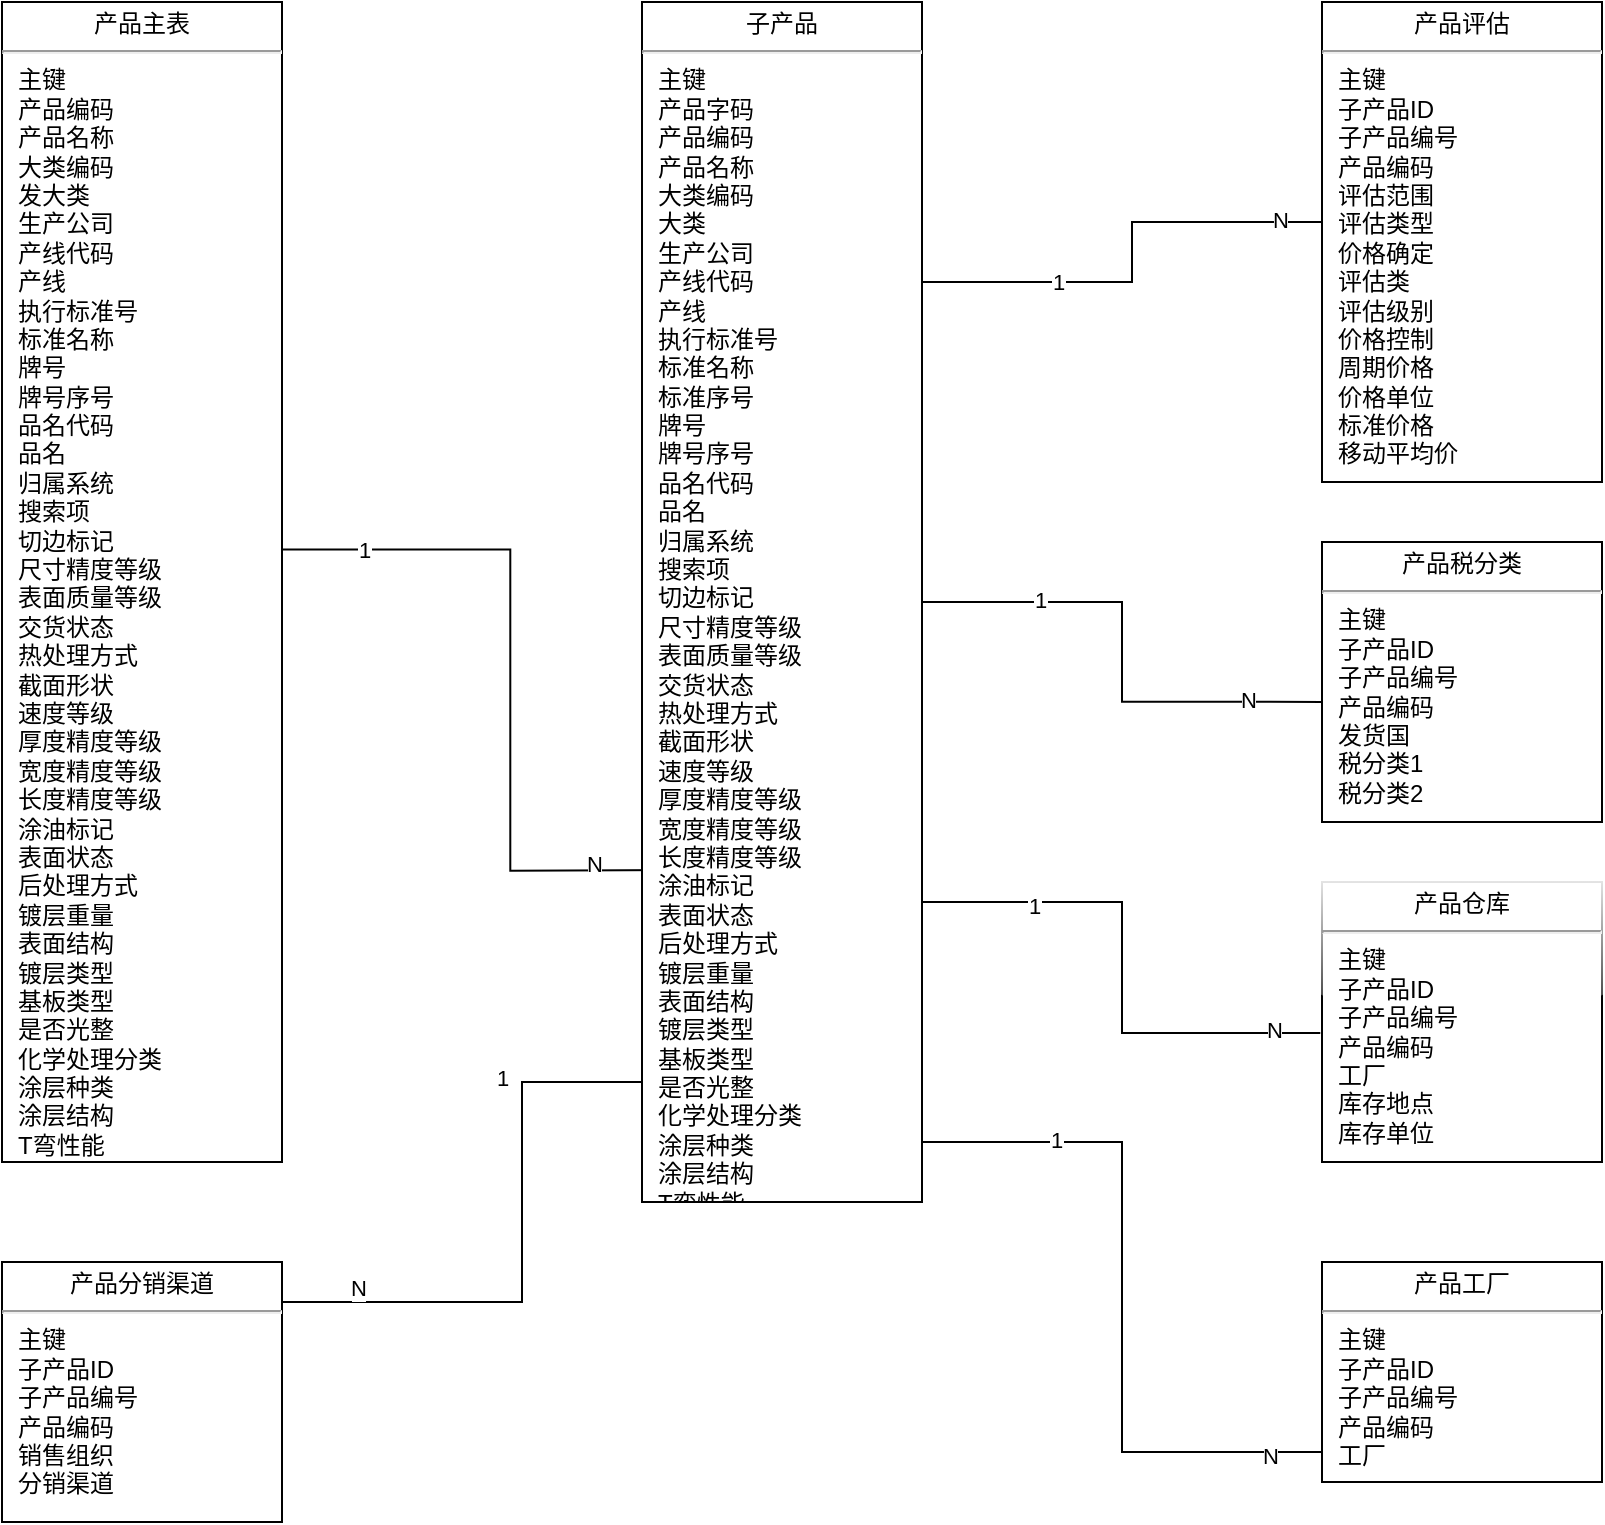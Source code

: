 <mxfile version="13.9.2" type="github" pages="3">
  <diagram name="产品" id="a7904f86-f2b4-8e86-fa97-74104820619b">
    <mxGraphModel dx="1185" dy="1472" grid="1" gridSize="10" guides="1" tooltips="1" connect="1" arrows="1" fold="1" page="1" pageScale="1" pageWidth="1100" pageHeight="850" background="#ffffff" math="0" shadow="0">
      <root>
        <mxCell id="0" />
        <mxCell id="1" parent="0" />
        <mxCell id="fR69wJohgGnZ8EREvLgE-19" style="edgeStyle=orthogonalEdgeStyle;rounded=0;orthogonalLoop=1;jettySize=auto;html=1;entryX=-0.012;entryY=0.559;entryDx=0;entryDy=0;entryPerimeter=0;endArrow=none;endFill=0;strokeColor=#000000;exitX=0.994;exitY=0.472;exitDx=0;exitDy=0;exitPerimeter=0;" edge="1" parent="1" source="fR69wJohgGnZ8EREvLgE-39">
          <mxGeometry relative="1" as="geometry">
            <mxPoint x="200" y="2.5" as="sourcePoint" />
            <mxPoint x="418.32" y="213.85" as="targetPoint" />
          </mxGeometry>
        </mxCell>
        <mxCell id="fR69wJohgGnZ8EREvLgE-40" value="1" style="edgeLabel;html=1;align=center;verticalAlign=middle;resizable=0;points=[];" vertex="1" connectable="0" parent="fR69wJohgGnZ8EREvLgE-19">
          <mxGeometry x="-0.785" relative="1" as="geometry">
            <mxPoint as="offset" />
          </mxGeometry>
        </mxCell>
        <mxCell id="fR69wJohgGnZ8EREvLgE-41" value="N" style="edgeLabel;html=1;align=center;verticalAlign=middle;resizable=0;points=[];" vertex="1" connectable="0" parent="fR69wJohgGnZ8EREvLgE-19">
          <mxGeometry x="0.629" y="-4" relative="1" as="geometry">
            <mxPoint y="-7.89" as="offset" />
          </mxGeometry>
        </mxCell>
        <mxCell id="24794b860abc3c2d-20" value="&lt;p style=&quot;margin: 4px 0px 0px ; text-align: center&quot;&gt;产品工厂&lt;/p&gt;&lt;hr&gt;&lt;p style=&quot;margin: 0px ; margin-left: 8px&quot;&gt;主键&lt;/p&gt;&lt;p style=&quot;margin: 0px ; margin-left: 8px&quot;&gt;子产品ID&lt;/p&gt;&lt;p style=&quot;margin: 0px ; margin-left: 8px&quot;&gt;子产品编号&lt;/p&gt;&lt;p style=&quot;margin: 0px ; margin-left: 8px&quot;&gt;产品编码&lt;/p&gt;&lt;p style=&quot;margin: 0px ; margin-left: 8px&quot;&gt;工厂&lt;/p&gt;" style="verticalAlign=top;align=left;overflow=fill;fontSize=12;fontFamily=Helvetica;html=1;rounded=0;shadow=0;comic=0;labelBackgroundColor=none;strokeWidth=1" parent="1" vertex="1">
          <mxGeometry x="710" y="410" width="140" height="110" as="geometry" />
        </mxCell>
        <mxCell id="fR69wJohgGnZ8EREvLgE-2" value="&lt;p style=&quot;margin: 4px 0px 0px ; text-align: center&quot;&gt;产品仓库&lt;/p&gt;&lt;hr&gt;&lt;p style=&quot;margin: 0px ; margin-left: 8px&quot;&gt;主键&lt;/p&gt;&lt;p style=&quot;margin: 0px ; margin-left: 8px&quot;&gt;子产品ID&lt;br&gt;子产品编号&lt;/p&gt;&lt;p style=&quot;margin: 0px ; margin-left: 8px&quot;&gt;产品编码&lt;/p&gt;&lt;p style=&quot;margin: 0px ; margin-left: 8px&quot;&gt;工厂&lt;/p&gt;&lt;p style=&quot;margin: 0px ; margin-left: 8px&quot;&gt;库存地点&lt;/p&gt;&lt;p style=&quot;margin: 0px ; margin-left: 8px&quot;&gt;库存单位&lt;/p&gt;" style="verticalAlign=top;align=left;overflow=fill;fontSize=12;fontFamily=Helvetica;html=1;rounded=0;shadow=0;comic=0;labelBackgroundColor=none;strokeWidth=1;glass=1;" vertex="1" parent="1">
          <mxGeometry x="710" y="220" width="140" height="140" as="geometry" />
        </mxCell>
        <mxCell id="fR69wJohgGnZ8EREvLgE-3" value="&lt;p style=&quot;margin: 4px 0px 0px ; text-align: center&quot;&gt;产品评估&lt;/p&gt;&lt;hr&gt;&lt;p style=&quot;margin: 0px ; margin-left: 8px&quot;&gt;主键&lt;/p&gt;&lt;p style=&quot;margin: 0px ; margin-left: 8px&quot;&gt;子产品ID&lt;/p&gt;&lt;p style=&quot;margin: 0px ; margin-left: 8px&quot;&gt;子产品编号&lt;/p&gt;&lt;p style=&quot;margin: 0px ; margin-left: 8px&quot;&gt;产品编码&lt;/p&gt;&lt;p style=&quot;margin: 0px ; margin-left: 8px&quot;&gt;评估范围&lt;/p&gt;&lt;p style=&quot;margin: 0px ; margin-left: 8px&quot;&gt;评估类型&lt;/p&gt;&lt;p style=&quot;margin: 0px ; margin-left: 8px&quot;&gt;价格确定&lt;/p&gt;&lt;p style=&quot;margin: 0px ; margin-left: 8px&quot;&gt;评估类&lt;/p&gt;&lt;p style=&quot;margin: 0px ; margin-left: 8px&quot;&gt;评估级别&lt;/p&gt;&lt;p style=&quot;margin: 0px ; margin-left: 8px&quot;&gt;价格控制&lt;/p&gt;&lt;p style=&quot;margin: 0px ; margin-left: 8px&quot;&gt;周期价格&lt;/p&gt;&lt;p style=&quot;margin: 0px ; margin-left: 8px&quot;&gt;价格单位&lt;/p&gt;&lt;p style=&quot;margin: 0px ; margin-left: 8px&quot;&gt;标准价格&lt;/p&gt;&lt;p style=&quot;margin: 0px ; margin-left: 8px&quot;&gt;移动平均价&lt;/p&gt;&lt;p style=&quot;margin: 0px ; margin-left: 8px&quot;&gt;&lt;br&gt;&lt;/p&gt;" style="verticalAlign=top;align=left;overflow=fill;fontSize=12;fontFamily=Helvetica;html=1;rounded=0;shadow=0;comic=0;labelBackgroundColor=none;strokeWidth=1" vertex="1" parent="1">
          <mxGeometry x="710" y="-220" width="140" height="240" as="geometry" />
        </mxCell>
        <mxCell id="fR69wJohgGnZ8EREvLgE-4" value="&lt;p style=&quot;margin: 4px 0px 0px ; text-align: center&quot;&gt;产品分销渠道&lt;/p&gt;&lt;hr&gt;&lt;p style=&quot;margin: 0px ; margin-left: 8px&quot;&gt;主键&lt;/p&gt;&lt;p style=&quot;margin: 0px ; margin-left: 8px&quot;&gt;子产品ID&lt;br&gt;子产品编号&lt;/p&gt;&lt;p style=&quot;margin: 0px ; margin-left: 8px&quot;&gt;产品编码&lt;/p&gt;&lt;p style=&quot;margin: 0px ; margin-left: 8px&quot;&gt;销售组织&lt;/p&gt;&lt;p style=&quot;margin: 0px ; margin-left: 8px&quot;&gt;分销渠道&lt;/p&gt;" style="verticalAlign=top;align=left;overflow=fill;fontSize=12;fontFamily=Helvetica;html=1;rounded=0;shadow=0;comic=0;labelBackgroundColor=none;strokeWidth=1" vertex="1" parent="1">
          <mxGeometry x="50" y="410" width="140" height="130" as="geometry" />
        </mxCell>
        <mxCell id="fR69wJohgGnZ8EREvLgE-5" value="&lt;p style=&quot;margin: 4px 0px 0px ; text-align: center&quot;&gt;产品税分类&lt;/p&gt;&lt;hr&gt;&lt;p style=&quot;margin: 0px ; margin-left: 8px&quot;&gt;主键&lt;/p&gt;&lt;p style=&quot;margin: 0px ; margin-left: 8px&quot;&gt;子产品ID&lt;br&gt;子产品编号&lt;/p&gt;&lt;p style=&quot;margin: 0px ; margin-left: 8px&quot;&gt;产品编码&lt;/p&gt;&lt;p style=&quot;margin: 0px ; margin-left: 8px&quot;&gt;发货国&lt;/p&gt;&lt;p style=&quot;margin: 0px ; margin-left: 8px&quot;&gt;税分类1&lt;/p&gt;&lt;p style=&quot;margin: 0px ; margin-left: 8px&quot;&gt;税分类2&lt;/p&gt;" style="verticalAlign=top;align=left;overflow=fill;fontSize=12;fontFamily=Helvetica;html=1;rounded=0;shadow=0;comic=0;labelBackgroundColor=none;strokeWidth=1" vertex="1" parent="1">
          <mxGeometry x="710" y="50" width="140" height="140" as="geometry" />
        </mxCell>
        <mxCell id="fR69wJohgGnZ8EREvLgE-26" style="edgeStyle=orthogonalEdgeStyle;rounded=0;orthogonalLoop=1;jettySize=auto;html=1;exitX=1;exitY=0.25;exitDx=0;exitDy=0;entryX=0;entryY=0.558;entryDx=0;entryDy=0;entryPerimeter=0;endArrow=none;endFill=0;strokeColor=#000000;" edge="1" parent="1" source="fR69wJohgGnZ8EREvLgE-15" target="fR69wJohgGnZ8EREvLgE-3">
          <mxGeometry relative="1" as="geometry">
            <Array as="points">
              <mxPoint x="615" y="-80" />
              <mxPoint x="615" y="-110" />
              <mxPoint x="710" y="-110" />
            </Array>
          </mxGeometry>
        </mxCell>
        <mxCell id="fR69wJohgGnZ8EREvLgE-27" value="1" style="edgeLabel;html=1;align=center;verticalAlign=middle;resizable=0;points=[];" vertex="1" connectable="0" parent="fR69wJohgGnZ8EREvLgE-26">
          <mxGeometry x="-0.413" relative="1" as="geometry">
            <mxPoint as="offset" />
          </mxGeometry>
        </mxCell>
        <mxCell id="fR69wJohgGnZ8EREvLgE-28" value="N" style="edgeLabel;html=1;align=center;verticalAlign=middle;resizable=0;points=[];" vertex="1" connectable="0" parent="fR69wJohgGnZ8EREvLgE-26">
          <mxGeometry x="0.66" y="1" relative="1" as="geometry">
            <mxPoint as="offset" />
          </mxGeometry>
        </mxCell>
        <mxCell id="fR69wJohgGnZ8EREvLgE-30" style="edgeStyle=orthogonalEdgeStyle;rounded=0;orthogonalLoop=1;jettySize=auto;html=1;exitX=1;exitY=0.75;exitDx=0;exitDy=0;entryX=-0.006;entryY=0.539;entryDx=0;entryDy=0;entryPerimeter=0;endArrow=none;endFill=0;strokeColor=#000000;" edge="1" parent="1" source="fR69wJohgGnZ8EREvLgE-15" target="fR69wJohgGnZ8EREvLgE-2">
          <mxGeometry relative="1" as="geometry" />
        </mxCell>
        <mxCell id="fR69wJohgGnZ8EREvLgE-31" value="1" style="edgeLabel;html=1;align=center;verticalAlign=middle;resizable=0;points=[];" vertex="1" connectable="0" parent="fR69wJohgGnZ8EREvLgE-30">
          <mxGeometry x="-0.581" y="-2" relative="1" as="geometry">
            <mxPoint as="offset" />
          </mxGeometry>
        </mxCell>
        <mxCell id="fR69wJohgGnZ8EREvLgE-32" value="N" style="edgeLabel;html=1;align=center;verticalAlign=middle;resizable=0;points=[];" vertex="1" connectable="0" parent="fR69wJohgGnZ8EREvLgE-30">
          <mxGeometry x="0.825" y="2" relative="1" as="geometry">
            <mxPoint as="offset" />
          </mxGeometry>
        </mxCell>
        <mxCell id="fR69wJohgGnZ8EREvLgE-33" style="edgeStyle=orthogonalEdgeStyle;rounded=0;orthogonalLoop=1;jettySize=auto;html=1;entryX=0;entryY=0.5;entryDx=0;entryDy=0;endArrow=none;endFill=0;strokeColor=#000000;" edge="1" parent="1" source="fR69wJohgGnZ8EREvLgE-15" target="24794b860abc3c2d-20">
          <mxGeometry relative="1" as="geometry">
            <Array as="points">
              <mxPoint x="610" y="350" />
              <mxPoint x="610" y="505" />
            </Array>
          </mxGeometry>
        </mxCell>
        <mxCell id="fR69wJohgGnZ8EREvLgE-34" value="1" style="edgeLabel;html=1;align=center;verticalAlign=middle;resizable=0;points=[];" vertex="1" connectable="0" parent="fR69wJohgGnZ8EREvLgE-33">
          <mxGeometry x="-0.662" y="1" relative="1" as="geometry">
            <mxPoint as="offset" />
          </mxGeometry>
        </mxCell>
        <mxCell id="fR69wJohgGnZ8EREvLgE-45" value="N" style="edgeLabel;html=1;align=center;verticalAlign=middle;resizable=0;points=[];" vertex="1" connectable="0" parent="fR69wJohgGnZ8EREvLgE-33">
          <mxGeometry x="0.667" y="-2" relative="1" as="geometry">
            <mxPoint as="offset" />
          </mxGeometry>
        </mxCell>
        <mxCell id="fR69wJohgGnZ8EREvLgE-36" style="edgeStyle=orthogonalEdgeStyle;rounded=0;orthogonalLoop=1;jettySize=auto;html=1;endArrow=none;endFill=0;strokeColor=#000000;exitX=0;exitY=0.9;exitDx=0;exitDy=0;exitPerimeter=0;" edge="1" parent="1" source="fR69wJohgGnZ8EREvLgE-15" target="fR69wJohgGnZ8EREvLgE-4">
          <mxGeometry relative="1" as="geometry">
            <Array as="points">
              <mxPoint x="310" y="320" />
              <mxPoint x="310" y="430" />
            </Array>
          </mxGeometry>
        </mxCell>
        <mxCell id="fR69wJohgGnZ8EREvLgE-37" value="1" style="edgeLabel;html=1;align=center;verticalAlign=middle;resizable=0;points=[];" vertex="1" connectable="0" parent="fR69wJohgGnZ8EREvLgE-36">
          <mxGeometry x="-0.556" y="8" relative="1" as="geometry">
            <mxPoint x="-18" y="-7" as="offset" />
          </mxGeometry>
        </mxCell>
        <mxCell id="fR69wJohgGnZ8EREvLgE-38" value="N" style="edgeLabel;html=1;align=center;verticalAlign=middle;resizable=0;points=[];" vertex="1" connectable="0" parent="fR69wJohgGnZ8EREvLgE-36">
          <mxGeometry x="0.678" y="-1" relative="1" as="geometry">
            <mxPoint x="-9" y="-5.83" as="offset" />
          </mxGeometry>
        </mxCell>
        <mxCell id="fR69wJohgGnZ8EREvLgE-42" style="edgeStyle=orthogonalEdgeStyle;rounded=0;orthogonalLoop=1;jettySize=auto;html=1;entryX=0;entryY=0.571;entryDx=0;entryDy=0;entryPerimeter=0;endArrow=none;endFill=0;strokeColor=#000000;" edge="1" parent="1" source="fR69wJohgGnZ8EREvLgE-15" target="fR69wJohgGnZ8EREvLgE-5">
          <mxGeometry relative="1" as="geometry" />
        </mxCell>
        <mxCell id="fR69wJohgGnZ8EREvLgE-43" value="1" style="edgeLabel;html=1;align=center;verticalAlign=middle;resizable=0;points=[];" vertex="1" connectable="0" parent="fR69wJohgGnZ8EREvLgE-42">
          <mxGeometry x="-0.533" y="1" relative="1" as="geometry">
            <mxPoint as="offset" />
          </mxGeometry>
        </mxCell>
        <mxCell id="fR69wJohgGnZ8EREvLgE-44" value="N" style="edgeLabel;html=1;align=center;verticalAlign=middle;resizable=0;points=[];" vertex="1" connectable="0" parent="fR69wJohgGnZ8EREvLgE-42">
          <mxGeometry x="0.7" y="1" relative="1" as="geometry">
            <mxPoint as="offset" />
          </mxGeometry>
        </mxCell>
        <mxCell id="fR69wJohgGnZ8EREvLgE-15" value="&lt;p style=&quot;margin: 4px 0px 0px ; text-align: center&quot;&gt;子产品&lt;/p&gt;&lt;hr&gt;&lt;p style=&quot;margin: 0px ; margin-left: 8px&quot;&gt;主键&lt;/p&gt;&lt;p style=&quot;margin: 0px ; margin-left: 8px&quot;&gt;产品字码&lt;br&gt;产品编码&lt;/p&gt;&lt;p style=&quot;margin: 0px ; margin-left: 8px&quot;&gt;产品名称&lt;/p&gt;&lt;p style=&quot;margin: 0px ; margin-left: 8px&quot;&gt;大类编码&lt;/p&gt;&lt;p style=&quot;margin: 0px ; margin-left: 8px&quot;&gt;大类&lt;/p&gt;&lt;p style=&quot;margin: 0px ; margin-left: 8px&quot;&gt;生产公司&lt;/p&gt;&lt;p style=&quot;margin: 0px ; margin-left: 8px&quot;&gt;产线代码&lt;/p&gt;&lt;p style=&quot;margin: 0px ; margin-left: 8px&quot;&gt;产线&lt;/p&gt;&lt;p style=&quot;margin: 0px ; margin-left: 8px&quot;&gt;执行标准号&lt;/p&gt;&lt;p style=&quot;margin: 0px ; margin-left: 8px&quot;&gt;标准名称&lt;/p&gt;&lt;p style=&quot;margin: 0px ; margin-left: 8px&quot;&gt;标准序号&lt;/p&gt;&lt;p style=&quot;margin: 0px ; margin-left: 8px&quot;&gt;牌号&lt;/p&gt;&lt;p style=&quot;margin: 0px ; margin-left: 8px&quot;&gt;牌号序号&lt;/p&gt;&lt;p style=&quot;margin: 0px ; margin-left: 8px&quot;&gt;品名代码&lt;/p&gt;&lt;p style=&quot;margin: 0px ; margin-left: 8px&quot;&gt;品名&lt;/p&gt;&lt;p style=&quot;margin: 0px ; margin-left: 8px&quot;&gt;归属系统&lt;/p&gt;&lt;p style=&quot;margin: 0px ; margin-left: 8px&quot;&gt;搜索项&lt;/p&gt;&lt;p style=&quot;margin: 0px ; margin-left: 8px&quot;&gt;切边标记&lt;/p&gt;&lt;p style=&quot;margin: 0px ; margin-left: 8px&quot;&gt;尺寸精度等级&lt;/p&gt;&lt;p style=&quot;margin: 0px ; margin-left: 8px&quot;&gt;表面质量等级&lt;/p&gt;&lt;p style=&quot;margin: 0px ; margin-left: 8px&quot;&gt;交货状态&lt;/p&gt;&lt;p style=&quot;margin: 0px ; margin-left: 8px&quot;&gt;热处理方式&lt;/p&gt;&lt;p style=&quot;margin: 0px ; margin-left: 8px&quot;&gt;截面形状&lt;/p&gt;&lt;p style=&quot;margin: 0px ; margin-left: 8px&quot;&gt;速度等级&lt;/p&gt;&lt;p style=&quot;margin: 0px ; margin-left: 8px&quot;&gt;厚度精度等级&lt;/p&gt;&lt;p style=&quot;margin: 0px ; margin-left: 8px&quot;&gt;宽度精度等级&lt;/p&gt;&lt;p style=&quot;margin: 0px ; margin-left: 8px&quot;&gt;长度精度等级&lt;/p&gt;&lt;p style=&quot;margin: 0px ; margin-left: 8px&quot;&gt;涂油标记&lt;/p&gt;&lt;p style=&quot;margin: 0px ; margin-left: 8px&quot;&gt;表面状态&lt;/p&gt;&lt;p style=&quot;margin: 0px ; margin-left: 8px&quot;&gt;后处理方式&lt;/p&gt;&lt;p style=&quot;margin: 0px ; margin-left: 8px&quot;&gt;镀层重量&lt;/p&gt;&lt;p style=&quot;margin: 0px ; margin-left: 8px&quot;&gt;表面结构&lt;/p&gt;&lt;p style=&quot;margin: 0px ; margin-left: 8px&quot;&gt;镀层类型&lt;/p&gt;&lt;p style=&quot;margin: 0px ; margin-left: 8px&quot;&gt;基板类型&lt;/p&gt;&lt;p style=&quot;margin: 0px ; margin-left: 8px&quot;&gt;是否光整&lt;/p&gt;&lt;p style=&quot;margin: 0px ; margin-left: 8px&quot;&gt;化学处理分类&lt;/p&gt;&lt;p style=&quot;margin: 0px ; margin-left: 8px&quot;&gt;涂层种类&lt;/p&gt;&lt;p style=&quot;margin: 0px ; margin-left: 8px&quot;&gt;涂层结构&lt;/p&gt;&lt;p style=&quot;margin: 0px ; margin-left: 8px&quot;&gt;T弯性能&lt;/p&gt;" style="verticalAlign=top;align=left;overflow=fill;fontSize=12;fontFamily=Helvetica;html=1;rounded=0;shadow=0;comic=0;labelBackgroundColor=none;strokeWidth=1" vertex="1" parent="1">
          <mxGeometry x="370" y="-220" width="140" height="600" as="geometry" />
        </mxCell>
        <mxCell id="fR69wJohgGnZ8EREvLgE-39" value="&lt;p style=&quot;margin: 4px 0px 0px ; text-align: center&quot;&gt;产品主表&lt;/p&gt;&lt;hr&gt;&lt;p style=&quot;margin: 0px ; margin-left: 8px&quot;&gt;主键&lt;/p&gt;&lt;p style=&quot;margin: 0px ; margin-left: 8px&quot;&gt;产品编码&lt;br&gt;产品名称&lt;/p&gt;&lt;p style=&quot;margin: 0px ; margin-left: 8px&quot;&gt;大类编码&lt;/p&gt;&lt;p style=&quot;margin: 0px ; margin-left: 8px&quot;&gt;发大类&lt;/p&gt;&lt;p style=&quot;margin: 0px ; margin-left: 8px&quot;&gt;生产公司&lt;/p&gt;&lt;p style=&quot;margin: 0px ; margin-left: 8px&quot;&gt;产线代码&lt;/p&gt;&lt;p style=&quot;margin: 0px ; margin-left: 8px&quot;&gt;产线&lt;/p&gt;&lt;p style=&quot;margin: 0px ; margin-left: 8px&quot;&gt;执行标准号&lt;/p&gt;&lt;p style=&quot;margin: 0px ; margin-left: 8px&quot;&gt;标准名称&lt;/p&gt;&lt;p style=&quot;margin: 0px ; margin-left: 8px&quot;&gt;牌号&lt;/p&gt;&lt;p style=&quot;margin: 0px ; margin-left: 8px&quot;&gt;牌号序号&lt;/p&gt;&lt;p style=&quot;margin: 0px 0px 0px 8px&quot;&gt;品名代码&lt;/p&gt;&lt;p style=&quot;margin: 0px 0px 0px 8px&quot;&gt;品名&lt;/p&gt;&lt;p style=&quot;margin: 0px 0px 0px 8px&quot;&gt;归属系统&lt;/p&gt;&lt;p style=&quot;margin: 0px 0px 0px 8px&quot;&gt;搜索项&lt;/p&gt;&lt;p style=&quot;margin: 0px 0px 0px 8px&quot;&gt;切边标记&lt;/p&gt;&lt;p style=&quot;margin: 0px 0px 0px 8px&quot;&gt;尺寸精度等级&lt;/p&gt;&lt;p style=&quot;margin: 0px 0px 0px 8px&quot;&gt;表面质量等级&lt;/p&gt;&lt;p style=&quot;margin: 0px 0px 0px 8px&quot;&gt;交货状态&lt;/p&gt;&lt;p style=&quot;margin: 0px 0px 0px 8px&quot;&gt;热处理方式&lt;/p&gt;&lt;p style=&quot;margin: 0px 0px 0px 8px&quot;&gt;截面形状&lt;/p&gt;&lt;p style=&quot;margin: 0px 0px 0px 8px&quot;&gt;速度等级&lt;/p&gt;&lt;p style=&quot;margin: 0px 0px 0px 8px&quot;&gt;厚度精度等级&lt;/p&gt;&lt;p style=&quot;margin: 0px 0px 0px 8px&quot;&gt;宽度精度等级&lt;/p&gt;&lt;p style=&quot;margin: 0px 0px 0px 8px&quot;&gt;长度精度等级&lt;/p&gt;&lt;p style=&quot;margin: 0px 0px 0px 8px&quot;&gt;涂油标记&lt;/p&gt;&lt;p style=&quot;margin: 0px 0px 0px 8px&quot;&gt;表面状态&lt;/p&gt;&lt;p style=&quot;margin: 0px 0px 0px 8px&quot;&gt;后处理方式&lt;/p&gt;&lt;p style=&quot;margin: 0px 0px 0px 8px&quot;&gt;镀层重量&lt;/p&gt;&lt;p style=&quot;margin: 0px 0px 0px 8px&quot;&gt;表面结构&lt;/p&gt;&lt;p style=&quot;margin: 0px 0px 0px 8px&quot;&gt;镀层类型&lt;/p&gt;&lt;p style=&quot;margin: 0px 0px 0px 8px&quot;&gt;基板类型&lt;/p&gt;&lt;p style=&quot;margin: 0px 0px 0px 8px&quot;&gt;是否光整&lt;/p&gt;&lt;p style=&quot;margin: 0px 0px 0px 8px&quot;&gt;化学处理分类&lt;/p&gt;&lt;p style=&quot;margin: 0px 0px 0px 8px&quot;&gt;涂层种类&lt;/p&gt;&lt;p style=&quot;margin: 0px 0px 0px 8px&quot;&gt;涂层结构&lt;/p&gt;&lt;p style=&quot;margin: 0px 0px 0px 8px&quot;&gt;T弯性能&lt;/p&gt;" style="verticalAlign=top;align=left;overflow=fill;fontSize=12;fontFamily=Helvetica;html=1;rounded=0;shadow=0;comic=0;labelBackgroundColor=none;strokeWidth=1" vertex="1" parent="1">
          <mxGeometry x="50" y="-220" width="140" height="580" as="geometry" />
        </mxCell>
      </root>
    </mxGraphModel>
  </diagram>
  <diagram id="3CnMja0d5-SF09jDG3aU" name="原燃料">
    <mxGraphModel dx="1185" dy="1791" grid="1" gridSize="10" guides="1" tooltips="1" connect="1" arrows="1" fold="1" page="1" pageScale="1" pageWidth="827" pageHeight="1169" math="0" shadow="0">
      <root>
        <mxCell id="8bG26yffX7_b_pMq9kL9-0" />
        <mxCell id="8bG26yffX7_b_pMq9kL9-1" parent="8bG26yffX7_b_pMq9kL9-0" />
        <mxCell id="O3CwMnWtcYiZv261iSqo-4" style="edgeStyle=orthogonalEdgeStyle;rounded=0;orthogonalLoop=1;jettySize=auto;html=1;endArrow=none;endFill=0;strokeColor=#000000;" edge="1" parent="8bG26yffX7_b_pMq9kL9-1" source="1npOp1tc4IkfqnJUqPo0-0" target="O3CwMnWtcYiZv261iSqo-0">
          <mxGeometry relative="1" as="geometry">
            <Array as="points">
              <mxPoint x="430" y="-360" />
              <mxPoint x="430" y="-210" />
            </Array>
          </mxGeometry>
        </mxCell>
        <mxCell id="O3CwMnWtcYiZv261iSqo-25" value="N" style="edgeLabel;html=1;align=center;verticalAlign=middle;resizable=0;points=[];" vertex="1" connectable="0" parent="O3CwMnWtcYiZv261iSqo-4">
          <mxGeometry x="0.87" y="-1" relative="1" as="geometry">
            <mxPoint as="offset" />
          </mxGeometry>
        </mxCell>
        <mxCell id="O3CwMnWtcYiZv261iSqo-26" value="1" style="edgeLabel;html=1;align=center;verticalAlign=middle;resizable=0;points=[];" vertex="1" connectable="0" parent="O3CwMnWtcYiZv261iSqo-4">
          <mxGeometry x="-0.659" y="-1" relative="1" as="geometry">
            <mxPoint x="-19.17" as="offset" />
          </mxGeometry>
        </mxCell>
        <mxCell id="O3CwMnWtcYiZv261iSqo-5" style="edgeStyle=orthogonalEdgeStyle;rounded=0;orthogonalLoop=1;jettySize=auto;html=1;endArrow=none;endFill=0;strokeColor=#000000;" edge="1" parent="8bG26yffX7_b_pMq9kL9-1" source="1npOp1tc4IkfqnJUqPo0-0" target="O3CwMnWtcYiZv261iSqo-2">
          <mxGeometry relative="1" as="geometry">
            <Array as="points">
              <mxPoint x="210" y="-340" />
              <mxPoint x="210" y="-200" />
            </Array>
          </mxGeometry>
        </mxCell>
        <mxCell id="O3CwMnWtcYiZv261iSqo-27" value="1" style="edgeLabel;html=1;align=center;verticalAlign=middle;resizable=0;points=[];" vertex="1" connectable="0" parent="O3CwMnWtcYiZv261iSqo-5">
          <mxGeometry x="-0.721" y="3" relative="1" as="geometry">
            <mxPoint x="7" as="offset" />
          </mxGeometry>
        </mxCell>
        <mxCell id="O3CwMnWtcYiZv261iSqo-28" value="N" style="edgeLabel;html=1;align=center;verticalAlign=middle;resizable=0;points=[];" vertex="1" connectable="0" parent="O3CwMnWtcYiZv261iSqo-5">
          <mxGeometry x="0.667" y="3" relative="1" as="geometry">
            <mxPoint x="-16.67" as="offset" />
          </mxGeometry>
        </mxCell>
        <mxCell id="O3CwMnWtcYiZv261iSqo-6" style="edgeStyle=orthogonalEdgeStyle;rounded=0;orthogonalLoop=1;jettySize=auto;html=1;entryX=0;entryY=0.5;entryDx=0;entryDy=0;endArrow=none;endFill=0;strokeColor=#000000;" edge="1" parent="8bG26yffX7_b_pMq9kL9-1" source="1npOp1tc4IkfqnJUqPo0-0" target="O3CwMnWtcYiZv261iSqo-3">
          <mxGeometry relative="1" as="geometry">
            <Array as="points">
              <mxPoint x="430" y="-420" />
              <mxPoint x="430" y="-490" />
              <mxPoint x="480" y="-490" />
            </Array>
          </mxGeometry>
        </mxCell>
        <mxCell id="O3CwMnWtcYiZv261iSqo-23" value="N" style="edgeLabel;html=1;align=center;verticalAlign=middle;resizable=0;points=[];" vertex="1" connectable="0" parent="O3CwMnWtcYiZv261iSqo-6">
          <mxGeometry x="0.781" y="-2" relative="1" as="geometry">
            <mxPoint as="offset" />
          </mxGeometry>
        </mxCell>
        <mxCell id="O3CwMnWtcYiZv261iSqo-24" value="1" style="edgeLabel;html=1;align=center;verticalAlign=middle;resizable=0;points=[];" vertex="1" connectable="0" parent="O3CwMnWtcYiZv261iSqo-6">
          <mxGeometry x="-0.819" y="2" relative="1" as="geometry">
            <mxPoint as="offset" />
          </mxGeometry>
        </mxCell>
        <mxCell id="O3CwMnWtcYiZv261iSqo-7" style="edgeStyle=orthogonalEdgeStyle;rounded=0;orthogonalLoop=1;jettySize=auto;html=1;endArrow=none;endFill=0;strokeColor=#000000;" edge="1" parent="8bG26yffX7_b_pMq9kL9-1" source="1npOp1tc4IkfqnJUqPo0-0" target="O3CwMnWtcYiZv261iSqo-1">
          <mxGeometry relative="1" as="geometry">
            <Array as="points">
              <mxPoint x="210" y="-420" />
              <mxPoint x="210" y="-500" />
            </Array>
          </mxGeometry>
        </mxCell>
        <mxCell id="O3CwMnWtcYiZv261iSqo-21" value="N" style="edgeLabel;html=1;align=center;verticalAlign=middle;resizable=0;points=[];" vertex="1" connectable="0" parent="O3CwMnWtcYiZv261iSqo-7">
          <mxGeometry x="0.598" y="2" relative="1" as="geometry">
            <mxPoint x="-10" y="-2" as="offset" />
          </mxGeometry>
        </mxCell>
        <mxCell id="O3CwMnWtcYiZv261iSqo-22" value="1" style="edgeLabel;html=1;align=center;verticalAlign=middle;resizable=0;points=[];" vertex="1" connectable="0" parent="O3CwMnWtcYiZv261iSqo-7">
          <mxGeometry x="-0.611" y="3" relative="1" as="geometry">
            <mxPoint x="9.17" as="offset" />
          </mxGeometry>
        </mxCell>
        <mxCell id="1npOp1tc4IkfqnJUqPo0-0" value="&lt;p style=&quot;margin: 4px 0px 0px ; text-align: center&quot;&gt;原燃料主表&lt;/p&gt;&lt;hr&gt;&lt;p style=&quot;margin: 0px ; margin-left: 8px&quot;&gt;主键&lt;/p&gt;&lt;p style=&quot;margin: 0px ; margin-left: 8px&quot;&gt;原燃料编码&lt;/p&gt;&lt;p style=&quot;margin: 0px ; margin-left: 8px&quot;&gt;原燃料名称&lt;/p&gt;&lt;p style=&quot;margin: 0px ; margin-left: 8px&quot;&gt;原燃料描述&lt;/p&gt;&lt;p style=&quot;margin: 0px ; margin-left: 8px&quot;&gt;大类&lt;/p&gt;&lt;p style=&quot;margin: 0px ; margin-left: 8px&quot;&gt;中类&lt;/p&gt;&lt;p style=&quot;margin: 0px ; margin-left: 8px&quot;&gt;小类&lt;/p&gt;&lt;p style=&quot;margin: 0px ; margin-left: 8px&quot;&gt;行业领域&lt;/p&gt;&lt;p style=&quot;margin: 0px ; margin-left: 8px&quot;&gt;原燃料类型&lt;/p&gt;&lt;p style=&quot;margin: 0px ; margin-left: 8px&quot;&gt;原燃料组&lt;/p&gt;&lt;p style=&quot;margin: 0px ; margin-left: 8px&quot;&gt;计量单位&lt;/p&gt;&lt;p style=&quot;margin: 0px ; margin-left: 8px&quot;&gt;...&lt;/p&gt;&lt;p style=&quot;margin: 0px ; margin-left: 8px&quot;&gt;&lt;br&gt;&lt;/p&gt;&lt;p style=&quot;margin: 0px ; margin-left: 8px&quot;&gt;&lt;br&gt;&lt;/p&gt;" style="verticalAlign=top;align=left;overflow=fill;fontSize=12;fontFamily=Helvetica;html=1;rounded=0;shadow=0;comic=0;labelBackgroundColor=none;strokeWidth=1" vertex="1" parent="8bG26yffX7_b_pMq9kL9-1">
          <mxGeometry x="240" y="-490" width="140" height="210" as="geometry" />
        </mxCell>
        <mxCell id="O3CwMnWtcYiZv261iSqo-0" value="&lt;p style=&quot;margin: 4px 0px 0px ; text-align: center&quot;&gt;原燃料工厂&lt;/p&gt;&lt;hr&gt;&lt;p style=&quot;margin: 0px ; margin-left: 8px&quot;&gt;主键&lt;/p&gt;&lt;p style=&quot;margin: 0px ; margin-left: 8px&quot;&gt;原燃料编号&lt;/p&gt;&lt;p style=&quot;margin: 0px ; margin-left: 8px&quot;&gt;原燃料编码&lt;/p&gt;&lt;p style=&quot;margin: 0px ; margin-left: 8px&quot;&gt;工厂&lt;/p&gt;&lt;p style=&quot;margin: 0px ; margin-left: 8px&quot;&gt;MRP类型&lt;/p&gt;&lt;p style=&quot;margin: 0px ; margin-left: 8px&quot;&gt;MRP控制者&lt;/p&gt;&lt;p style=&quot;margin: 0px ; margin-left: 8px&quot;&gt;批量（物料计划）&lt;/p&gt;&lt;p style=&quot;margin: 0px ; margin-left: 8px&quot;&gt;采购类型&lt;/p&gt;&lt;p style=&quot;margin: 0px ; margin-left: 8px&quot;&gt;计划边际码&lt;/p&gt;&lt;p style=&quot;margin: 0px ; margin-left: 8px&quot;&gt;期间标识&lt;/p&gt;&lt;p style=&quot;margin: 0px ; margin-left: 8px&quot;&gt;策略组&lt;/p&gt;&lt;p style=&quot;margin: 0px ; margin-left: 8px&quot;&gt;可配置物料&lt;/p&gt;&lt;p style=&quot;margin: 0px ; margin-left: 8px&quot;&gt;选择方法&lt;/p&gt;&lt;p style=&quot;margin: 0px ; margin-left: 8px&quot;&gt;独立/集中&lt;/p&gt;&lt;p style=&quot;margin: 0px ; margin-left: 8px&quot;&gt;采购组&lt;/p&gt;&lt;p style=&quot;margin: 0px ; margin-left: 8px&quot;&gt;物料运输组&lt;/p&gt;&lt;p style=&quot;margin: 0px ; margin-left: 8px&quot;&gt;装载组&lt;/p&gt;&lt;p style=&quot;margin: 0px ; margin-left: 8px&quot;&gt;可用性检查的检查组&lt;/p&gt;&lt;p style=&quot;margin: 0px ; margin-left: 8px&quot;&gt;&lt;br&gt;&lt;/p&gt;&lt;p style=&quot;margin: 0px ; margin-left: 8px&quot;&gt;&lt;br&gt;&lt;/p&gt;&lt;p style=&quot;margin: 0px ; margin-left: 8px&quot;&gt;&lt;br&gt;&lt;/p&gt;&lt;p style=&quot;margin: 0px ; margin-left: 8px&quot;&gt;&lt;br&gt;&lt;/p&gt;" style="verticalAlign=top;align=left;overflow=fill;fontSize=12;fontFamily=Helvetica;html=1;rounded=0;shadow=0;comic=0;labelBackgroundColor=none;strokeWidth=1" vertex="1" parent="8bG26yffX7_b_pMq9kL9-1">
          <mxGeometry x="480" y="-360" width="140" height="300" as="geometry" />
        </mxCell>
        <mxCell id="O3CwMnWtcYiZv261iSqo-1" value="&lt;p style=&quot;margin: 4px 0px 0px ; text-align: center&quot;&gt;原燃料仓库&lt;/p&gt;&lt;hr&gt;&lt;p style=&quot;margin: 0px ; margin-left: 8px&quot;&gt;主键&lt;/p&gt;&lt;p style=&quot;margin: 0px ; margin-left: 8px&quot;&gt;原燃料编号&lt;/p&gt;&lt;p style=&quot;margin: 0px ; margin-left: 8px&quot;&gt;原燃料编码&lt;/p&gt;&lt;p style=&quot;margin: 0px ; margin-left: 8px&quot;&gt;工厂&lt;/p&gt;&lt;p style=&quot;margin: 0px ; margin-left: 8px&quot;&gt;库存地点&lt;/p&gt;&lt;p style=&quot;margin: 0px ; margin-left: 8px&quot;&gt;库存单位&lt;/p&gt;&lt;p style=&quot;margin: 0px ; margin-left: 8px&quot;&gt;&lt;br&gt;&lt;/p&gt;&lt;p style=&quot;margin: 0px ; margin-left: 8px&quot;&gt;&lt;br&gt;&lt;/p&gt;&lt;p style=&quot;margin: 0px ; margin-left: 8px&quot;&gt;&lt;br&gt;&lt;/p&gt;" style="verticalAlign=top;align=left;overflow=fill;fontSize=12;fontFamily=Helvetica;html=1;rounded=0;shadow=0;comic=0;labelBackgroundColor=none;strokeWidth=1" vertex="1" parent="8bG26yffX7_b_pMq9kL9-1">
          <mxGeometry x="30" y="-570" width="140" height="130" as="geometry" />
        </mxCell>
        <mxCell id="O3CwMnWtcYiZv261iSqo-2" value="&lt;p style=&quot;margin: 4px 0px 0px ; text-align: center&quot;&gt;原燃料评估&lt;/p&gt;&lt;hr&gt;&lt;p style=&quot;margin: 0px ; margin-left: 8px&quot;&gt;主键&lt;/p&gt;&lt;p style=&quot;margin: 0px ; margin-left: 8px&quot;&gt;原燃料编号&lt;/p&gt;&lt;p style=&quot;margin: 0px ; margin-left: 8px&quot;&gt;原燃料编码&lt;/p&gt;&lt;p style=&quot;margin: 0px ; margin-left: 8px&quot;&gt;评估范围&lt;/p&gt;&lt;p style=&quot;margin: 0px ; margin-left: 8px&quot;&gt;评估类型&lt;/p&gt;&lt;p style=&quot;margin: 0px ; margin-left: 8px&quot;&gt;价格确定&lt;/p&gt;&lt;p style=&quot;margin: 0px ; margin-left: 8px&quot;&gt;评估类&lt;/p&gt;&lt;p style=&quot;margin: 0px ; margin-left: 8px&quot;&gt;评估级别&lt;/p&gt;&lt;p style=&quot;margin: 0px ; margin-left: 8px&quot;&gt;价格控制&lt;/p&gt;&lt;p style=&quot;margin: 0px ; margin-left: 8px&quot;&gt;标准价格&lt;/p&gt;&lt;p style=&quot;margin: 0px ; margin-left: 8px&quot;&gt;周期价格&lt;/p&gt;&lt;p style=&quot;margin: 0px ; margin-left: 8px&quot;&gt;价格单位&lt;/p&gt;&lt;p style=&quot;margin: 0px ; margin-left: 8px&quot;&gt;原始组&lt;/p&gt;&lt;p style=&quot;margin: 0px ; margin-left: 8px&quot;&gt;成本核算批量&lt;/p&gt;&lt;p style=&quot;margin: 0px ; margin-left: 8px&quot;&gt;&lt;br&gt;&lt;/p&gt;&lt;p style=&quot;margin: 0px ; margin-left: 8px&quot;&gt;&lt;br&gt;&lt;/p&gt;&lt;p style=&quot;margin: 0px ; margin-left: 8px&quot;&gt;&lt;br&gt;&lt;/p&gt;" style="verticalAlign=top;align=left;overflow=fill;fontSize=12;fontFamily=Helvetica;html=1;rounded=0;shadow=0;comic=0;labelBackgroundColor=none;strokeWidth=1" vertex="1" parent="8bG26yffX7_b_pMq9kL9-1">
          <mxGeometry x="30" y="-315" width="140" height="230" as="geometry" />
        </mxCell>
        <mxCell id="O3CwMnWtcYiZv261iSqo-3" value="&lt;p style=&quot;margin: 4px 0px 0px ; text-align: center&quot;&gt;原燃料税分类&lt;/p&gt;&lt;hr&gt;&lt;p style=&quot;margin: 0px ; margin-left: 8px&quot;&gt;主键&lt;/p&gt;&lt;p style=&quot;margin: 0px ; margin-left: 8px&quot;&gt;原燃料编号&lt;/p&gt;&lt;p style=&quot;margin: 0px ; margin-left: 8px&quot;&gt;原燃料编码&lt;/p&gt;&lt;p style=&quot;margin: 0px ; margin-left: 8px&quot;&gt;发货国&lt;/p&gt;&lt;p style=&quot;margin: 0px ; margin-left: 8px&quot;&gt;税分类1&lt;/p&gt;&lt;p style=&quot;margin: 0px ; margin-left: 8px&quot;&gt;税分类2&lt;/p&gt;&lt;p style=&quot;margin: 0px ; margin-left: 8px&quot;&gt;&lt;br&gt;&lt;/p&gt;&lt;p style=&quot;margin: 0px ; margin-left: 8px&quot;&gt;&lt;br&gt;&lt;/p&gt;&lt;p style=&quot;margin: 0px ; margin-left: 8px&quot;&gt;&lt;br&gt;&lt;/p&gt;" style="verticalAlign=top;align=left;overflow=fill;fontSize=12;fontFamily=Helvetica;html=1;rounded=0;shadow=0;comic=0;labelBackgroundColor=none;strokeWidth=1" vertex="1" parent="8bG26yffX7_b_pMq9kL9-1">
          <mxGeometry x="480" y="-560" width="140" height="130" as="geometry" />
        </mxCell>
      </root>
    </mxGraphModel>
  </diagram>
  <diagram id="vPNYW9nAyGcACM08Wwud" name="客户">
    <mxGraphModel dx="1185" dy="1791" grid="1" gridSize="10" guides="1" tooltips="1" connect="1" arrows="1" fold="1" page="1" pageScale="1" pageWidth="827" pageHeight="1169" math="0" shadow="0">
      <root>
        <mxCell id="KLF_rPh8Y2annbZAMSMh-0" />
        <mxCell id="KLF_rPh8Y2annbZAMSMh-1" parent="KLF_rPh8Y2annbZAMSMh-0" />
        <mxCell id="9gwLhwXGcP0hLKjqah6R-3" style="edgeStyle=orthogonalEdgeStyle;rounded=0;orthogonalLoop=1;jettySize=auto;html=1;entryX=0.006;entryY=0.422;entryDx=0;entryDy=0;entryPerimeter=0;endArrow=none;endFill=0;strokeColor=#000000;" edge="1" parent="KLF_rPh8Y2annbZAMSMh-1" source="HwUB45JcI6Gxd3Oxahre-0" target="HwUB45JcI6Gxd3Oxahre-4">
          <mxGeometry relative="1" as="geometry">
            <Array as="points">
              <mxPoint x="490" y="-440" />
              <mxPoint x="490" y="-300" />
              <mxPoint x="561" y="-300" />
            </Array>
          </mxGeometry>
        </mxCell>
        <mxCell id="UPTUR-LGGsZKeOEItRrN-13" value="1" style="edgeLabel;html=1;align=center;verticalAlign=middle;resizable=0;points=[];" vertex="1" connectable="0" parent="9gwLhwXGcP0hLKjqah6R-3">
          <mxGeometry x="-0.801" y="-1" relative="1" as="geometry">
            <mxPoint x="-11.67" as="offset" />
          </mxGeometry>
        </mxCell>
        <mxCell id="UPTUR-LGGsZKeOEItRrN-14" value="N" style="edgeLabel;html=1;align=center;verticalAlign=middle;resizable=0;points=[];" vertex="1" connectable="0" parent="9gwLhwXGcP0hLKjqah6R-3">
          <mxGeometry x="0.423" y="1" relative="1" as="geometry">
            <mxPoint x="-6.67" as="offset" />
          </mxGeometry>
        </mxCell>
        <mxCell id="9gwLhwXGcP0hLKjqah6R-5" style="edgeStyle=orthogonalEdgeStyle;rounded=0;orthogonalLoop=1;jettySize=auto;html=1;entryX=1;entryY=0.5;entryDx=0;entryDy=0;endArrow=none;endFill=0;strokeColor=#000000;" edge="1" parent="KLF_rPh8Y2annbZAMSMh-1" source="HwUB45JcI6Gxd3Oxahre-0" target="HwUB45JcI6Gxd3Oxahre-3">
          <mxGeometry relative="1" as="geometry">
            <Array as="points">
              <mxPoint x="255" y="-430" />
              <mxPoint x="255" y="-300" />
              <mxPoint x="200" y="-300" />
            </Array>
          </mxGeometry>
        </mxCell>
        <mxCell id="UPTUR-LGGsZKeOEItRrN-8" value="1" style="edgeLabel;html=1;align=center;verticalAlign=middle;resizable=0;points=[];" vertex="1" connectable="0" parent="9gwLhwXGcP0hLKjqah6R-5">
          <mxGeometry x="-0.703" y="1" relative="1" as="geometry">
            <mxPoint as="offset" />
          </mxGeometry>
        </mxCell>
        <mxCell id="UPTUR-LGGsZKeOEItRrN-9" value="N" style="edgeLabel;html=1;align=center;verticalAlign=middle;resizable=0;points=[];" vertex="1" connectable="0" parent="9gwLhwXGcP0hLKjqah6R-5">
          <mxGeometry x="0.642" y="-1" relative="1" as="geometry">
            <mxPoint x="5.83" as="offset" />
          </mxGeometry>
        </mxCell>
        <mxCell id="UPTUR-LGGsZKeOEItRrN-1" style="edgeStyle=orthogonalEdgeStyle;rounded=0;orthogonalLoop=1;jettySize=auto;html=1;entryX=0;entryY=0.5;entryDx=0;entryDy=0;endArrow=none;endFill=0;strokeColor=#000000;" edge="1" parent="KLF_rPh8Y2annbZAMSMh-1" source="HwUB45JcI6Gxd3Oxahre-0" target="HwUB45JcI6Gxd3Oxahre-1">
          <mxGeometry relative="1" as="geometry">
            <Array as="points">
              <mxPoint x="505" y="-530" />
              <mxPoint x="505" y="-645" />
            </Array>
          </mxGeometry>
        </mxCell>
        <mxCell id="UPTUR-LGGsZKeOEItRrN-11" value="1" style="edgeLabel;html=1;align=center;verticalAlign=middle;resizable=0;points=[];" vertex="1" connectable="0" parent="UPTUR-LGGsZKeOEItRrN-1">
          <mxGeometry x="-0.837" y="-1" relative="1" as="geometry">
            <mxPoint as="offset" />
          </mxGeometry>
        </mxCell>
        <mxCell id="UPTUR-LGGsZKeOEItRrN-12" value="N" style="edgeLabel;html=1;align=center;verticalAlign=middle;resizable=0;points=[];" vertex="1" connectable="0" parent="UPTUR-LGGsZKeOEItRrN-1">
          <mxGeometry x="0.83" y="-2" relative="1" as="geometry">
            <mxPoint x="-10.83" as="offset" />
          </mxGeometry>
        </mxCell>
        <mxCell id="UPTUR-LGGsZKeOEItRrN-2" style="edgeStyle=orthogonalEdgeStyle;rounded=0;orthogonalLoop=1;jettySize=auto;html=1;entryX=1;entryY=0.5;entryDx=0;entryDy=0;endArrow=none;endFill=0;strokeColor=#000000;" edge="1" parent="KLF_rPh8Y2annbZAMSMh-1" source="HwUB45JcI6Gxd3Oxahre-0" target="HwUB45JcI6Gxd3Oxahre-2">
          <mxGeometry relative="1" as="geometry">
            <Array as="points">
              <mxPoint x="255" y="-480" />
              <mxPoint x="255" y="-500" />
              <mxPoint x="200" y="-500" />
            </Array>
          </mxGeometry>
        </mxCell>
        <mxCell id="UPTUR-LGGsZKeOEItRrN-6" value="1" style="edgeLabel;html=1;align=center;verticalAlign=middle;resizable=0;points=[];" vertex="1" connectable="0" parent="UPTUR-LGGsZKeOEItRrN-2">
          <mxGeometry x="-0.405" y="-1" relative="1" as="geometry">
            <mxPoint as="offset" />
          </mxGeometry>
        </mxCell>
        <mxCell id="UPTUR-LGGsZKeOEItRrN-7" value="N" style="edgeLabel;html=1;align=center;verticalAlign=middle;resizable=0;points=[];" vertex="1" connectable="0" parent="UPTUR-LGGsZKeOEItRrN-2">
          <mxGeometry x="0.321" y="1" relative="1" as="geometry">
            <mxPoint x="-7.5" as="offset" />
          </mxGeometry>
        </mxCell>
        <mxCell id="UPTUR-LGGsZKeOEItRrN-3" style="edgeStyle=orthogonalEdgeStyle;rounded=0;orthogonalLoop=1;jettySize=auto;html=1;entryX=1;entryY=0.5;entryDx=0;entryDy=0;endArrow=none;endFill=0;strokeColor=#000000;" edge="1" parent="KLF_rPh8Y2annbZAMSMh-1" source="HwUB45JcI6Gxd3Oxahre-0" target="HwUB45JcI6Gxd3Oxahre-5">
          <mxGeometry relative="1" as="geometry">
            <Array as="points">
              <mxPoint x="255" y="-540" />
              <mxPoint x="255" y="-660" />
            </Array>
          </mxGeometry>
        </mxCell>
        <mxCell id="UPTUR-LGGsZKeOEItRrN-4" value="N" style="edgeLabel;html=1;align=center;verticalAlign=middle;resizable=0;points=[];" vertex="1" connectable="0" parent="UPTUR-LGGsZKeOEItRrN-3">
          <mxGeometry x="0.645" y="4" relative="1" as="geometry">
            <mxPoint x="-20.83" y="-14" as="offset" />
          </mxGeometry>
        </mxCell>
        <mxCell id="UPTUR-LGGsZKeOEItRrN-5" value="1" style="edgeLabel;html=1;align=center;verticalAlign=middle;resizable=0;points=[];" vertex="1" connectable="0" parent="UPTUR-LGGsZKeOEItRrN-3">
          <mxGeometry x="-0.833" y="1" relative="1" as="geometry">
            <mxPoint as="offset" />
          </mxGeometry>
        </mxCell>
        <mxCell id="HwUB45JcI6Gxd3Oxahre-0" value="&lt;p style=&quot;margin: 4px 0px 0px ; text-align: center&quot;&gt;客户主表&lt;/p&gt;&lt;hr&gt;&lt;p style=&quot;margin: 0px ; margin-left: 8px&quot;&gt;主键&lt;/p&gt;&lt;p style=&quot;margin: 0px ; margin-left: 8px&quot;&gt;客户编码&lt;/p&gt;&lt;p style=&quot;margin: 0px ; margin-left: 8px&quot;&gt;客户名称&lt;/p&gt;&lt;p style=&quot;margin: 0px ; margin-left: 8px&quot;&gt;账户组&lt;/p&gt;&lt;p style=&quot;margin: 0px ; margin-left: 8px&quot;&gt;地址信息&lt;/p&gt;&lt;p style=&quot;margin: 0px ; margin-left: 8px&quot;&gt;商务信息&lt;/p&gt;&lt;p style=&quot;margin: 0px ; margin-left: 8px&quot;&gt;经营信息&lt;/p&gt;&lt;p style=&quot;margin: 0px ; margin-left: 8px&quot;&gt;...&lt;/p&gt;&lt;p style=&quot;margin: 0px ; margin-left: 8px&quot;&gt;&lt;br&gt;&lt;/p&gt;&lt;p style=&quot;margin: 0px ; margin-left: 8px&quot;&gt;&lt;br&gt;&lt;/p&gt;&lt;p style=&quot;margin: 0px ; margin-left: 8px&quot;&gt;&lt;br&gt;&lt;/p&gt;" style="verticalAlign=top;align=left;overflow=fill;fontSize=12;fontFamily=Helvetica;html=1;rounded=0;shadow=0;comic=0;labelBackgroundColor=none;strokeWidth=1" vertex="1" parent="KLF_rPh8Y2annbZAMSMh-1">
          <mxGeometry x="310" y="-560" width="140" height="150" as="geometry" />
        </mxCell>
        <mxCell id="HwUB45JcI6Gxd3Oxahre-1" value="&lt;p style=&quot;margin: 4px 0px 0px ; text-align: center&quot;&gt;联系人&lt;/p&gt;&lt;hr&gt;&lt;p style=&quot;margin: 0px ; margin-left: 8px&quot;&gt;主键&lt;/p&gt;&lt;p style=&quot;margin: 0px ; margin-left: 8px&quot;&gt;客户编码&lt;/p&gt;&lt;p style=&quot;margin: 0px ; margin-left: 8px&quot;&gt;联系人姓名&lt;/p&gt;&lt;p style=&quot;margin: 0px ; margin-left: 8px&quot;&gt;联系人职务&lt;/p&gt;&lt;p style=&quot;margin: 0px ; margin-left: 8px&quot;&gt;联系电话区号&lt;/p&gt;&lt;p style=&quot;margin: 0px ; margin-left: 8px&quot;&gt;联系电话&lt;/p&gt;&lt;p style=&quot;margin: 0px ; margin-left: 8px&quot;&gt;&lt;br&gt;&lt;/p&gt;&lt;p style=&quot;margin: 0px ; margin-left: 8px&quot;&gt;&lt;br&gt;&lt;/p&gt;&lt;p style=&quot;margin: 0px ; margin-left: 8px&quot;&gt;&lt;br&gt;&lt;/p&gt;" style="verticalAlign=top;align=left;overflow=fill;fontSize=12;fontFamily=Helvetica;html=1;rounded=0;shadow=0;comic=0;labelBackgroundColor=none;strokeWidth=1" vertex="1" parent="KLF_rPh8Y2annbZAMSMh-1">
          <mxGeometry x="560" y="-710" width="140" height="130" as="geometry" />
        </mxCell>
        <mxCell id="HwUB45JcI6Gxd3Oxahre-2" value="&lt;p style=&quot;margin: 4px 0px 0px ; text-align: center&quot;&gt;支付信息&lt;/p&gt;&lt;hr&gt;&lt;p style=&quot;margin: 0px ; margin-left: 8px&quot;&gt;主键&lt;/p&gt;&lt;p style=&quot;margin: 0px ; margin-left: 8px&quot;&gt;公司代码&lt;/p&gt;&lt;p style=&quot;margin: 0px ; margin-left: 8px&quot;&gt;银行国家&lt;/p&gt;&lt;p style=&quot;margin: 0px ; margin-left: 8px&quot;&gt;银行机构代码&lt;/p&gt;&lt;p style=&quot;margin: 0px ; margin-left: 8px&quot;&gt;银行名称（开户）&lt;/p&gt;&lt;p style=&quot;margin: 0px ; margin-left: 8px&quot;&gt;银行代码&lt;/p&gt;&lt;p style=&quot;margin: 0px ; margin-left: 8px&quot;&gt;银行账号&lt;/p&gt;&lt;p style=&quot;margin: 0px ; margin-left: 8px&quot;&gt;银行户主名称（开户）&lt;/p&gt;&lt;p style=&quot;margin: 0px ; margin-left: 8px&quot;&gt;&lt;br&gt;&lt;/p&gt;&lt;p style=&quot;margin: 0px ; margin-left: 8px&quot;&gt;&lt;br&gt;&lt;/p&gt;&lt;p style=&quot;margin: 0px ; margin-left: 8px&quot;&gt;&lt;br&gt;&lt;/p&gt;" style="verticalAlign=top;align=left;overflow=fill;fontSize=12;fontFamily=Helvetica;html=1;rounded=0;shadow=0;comic=0;labelBackgroundColor=none;strokeWidth=1" vertex="1" parent="KLF_rPh8Y2annbZAMSMh-1">
          <mxGeometry x="60" y="-570" width="140" height="160" as="geometry" />
        </mxCell>
        <mxCell id="HwUB45JcI6Gxd3Oxahre-3" value="&lt;p style=&quot;margin: 4px 0px 0px ; text-align: center&quot;&gt;公司信息&lt;/p&gt;&lt;hr&gt;&lt;p style=&quot;margin: 0px ; margin-left: 8px&quot;&gt;主键&lt;/p&gt;&lt;p style=&quot;margin: 0px ; margin-left: 8px&quot;&gt;客户编码&lt;/p&gt;&lt;p style=&quot;margin: 0px ; margin-left: 8px&quot;&gt;公司代码&lt;/p&gt;&lt;p style=&quot;margin: 0px ; margin-left: 8px&quot;&gt;统驭科目&lt;/p&gt;&lt;p style=&quot;margin: 0px ; margin-left: 8px&quot;&gt;已知/协商的委托&lt;/p&gt;&lt;p style=&quot;margin: 0px ; margin-left: 8px&quot;&gt;付款方式&lt;/p&gt;&lt;p style=&quot;margin: 0px ; margin-left: 8px&quot;&gt;&lt;br&gt;&lt;/p&gt;&lt;p style=&quot;margin: 0px ; margin-left: 8px&quot;&gt;&lt;br&gt;&lt;/p&gt;&lt;p style=&quot;margin: 0px ; margin-left: 8px&quot;&gt;&lt;br&gt;&lt;/p&gt;" style="verticalAlign=top;align=left;overflow=fill;fontSize=12;fontFamily=Helvetica;html=1;rounded=0;shadow=0;comic=0;labelBackgroundColor=none;strokeWidth=1" vertex="1" parent="KLF_rPh8Y2annbZAMSMh-1">
          <mxGeometry x="60" y="-330" width="140" height="130" as="geometry" />
        </mxCell>
        <mxCell id="HwUB45JcI6Gxd3Oxahre-4" value="&lt;p style=&quot;margin: 4px 0px 0px ; text-align: center&quot;&gt;销售数据&lt;/p&gt;&lt;hr&gt;&lt;p style=&quot;margin: 0px ; margin-left: 8px&quot;&gt;主键&lt;/p&gt;&lt;p style=&quot;margin: 0px ; margin-left: 8px&quot;&gt;客户编码&lt;/p&gt;&lt;p style=&quot;margin: 0px ; margin-left: 8px&quot;&gt;销售组织&lt;/p&gt;&lt;p style=&quot;margin: 0px ; margin-left: 8px&quot;&gt;分销渠道&lt;/p&gt;&lt;p style=&quot;margin: 0px ; margin-left: 8px&quot;&gt;产品组&lt;/p&gt;&lt;p style=&quot;margin: 0px ; margin-left: 8px&quot;&gt;客户组&lt;/p&gt;&lt;p style=&quot;margin: 0px ; margin-left: 8px&quot;&gt;销售地区&lt;/p&gt;&lt;p style=&quot;margin: 0px ; margin-left: 8px&quot;&gt;价格组（客户）&lt;/p&gt;&lt;p style=&quot;margin: 0px ; margin-left: 8px&quot;&gt;销售组&lt;/p&gt;&lt;p style=&quot;margin: 0px ; margin-left: 8px&quot;&gt;销售部门&lt;/p&gt;&lt;p style=&quot;margin: 0px ; margin-left: 8px&quot;&gt;付款条件&lt;/p&gt;&lt;p style=&quot;margin: 0px ; margin-left: 8px&quot;&gt;客户统计组&lt;/p&gt;&lt;p style=&quot;margin: 0px ; margin-left: 8px&quot;&gt;货币&lt;/p&gt;&lt;p style=&quot;margin: 0px ; margin-left: 8px&quot;&gt;账户分配组&lt;/p&gt;&lt;p style=&quot;margin: 0px ; margin-left: 8px&quot;&gt;客户定价过程&lt;/p&gt;&lt;p style=&quot;margin: 0px ; margin-left: 8px&quot;&gt;价格清单&lt;/p&gt;&lt;p style=&quot;margin: 0px ; margin-left: 8px&quot;&gt;装运条件&lt;/p&gt;&lt;p style=&quot;margin: 0px ; margin-left: 8px&quot;&gt;汇率类型&lt;/p&gt;&lt;p style=&quot;margin: 0px ; margin-left: 8px&quot;&gt;&lt;br&gt;&lt;/p&gt;&lt;p style=&quot;margin: 0px ; margin-left: 8px&quot;&gt;&lt;br&gt;&lt;/p&gt;" style="verticalAlign=top;align=left;overflow=fill;fontSize=12;fontFamily=Helvetica;html=1;rounded=0;shadow=0;comic=0;labelBackgroundColor=none;strokeWidth=1" vertex="1" parent="KLF_rPh8Y2annbZAMSMh-1">
          <mxGeometry x="560" y="-490" width="140" height="290" as="geometry" />
        </mxCell>
        <mxCell id="HwUB45JcI6Gxd3Oxahre-5" value="&lt;p style=&quot;margin: 4px 0px 0px ; text-align: center&quot;&gt;原燃料税分类&lt;/p&gt;&lt;hr&gt;&lt;p style=&quot;margin: 0px ; margin-left: 8px&quot;&gt;客户编号&lt;/p&gt;&lt;p style=&quot;margin: 0px ; margin-left: 8px&quot;&gt;客户编码&lt;/p&gt;&lt;p style=&quot;margin: 0px ; margin-left: 8px&quot;&gt;发货国&lt;/p&gt;&lt;p style=&quot;margin: 0px ; margin-left: 8px&quot;&gt;税分类&lt;/p&gt;&lt;p style=&quot;margin: 0px ; margin-left: 8px&quot;&gt;&lt;br&gt;&lt;/p&gt;&lt;p style=&quot;margin: 0px ; margin-left: 8px&quot;&gt;&lt;br&gt;&lt;/p&gt;&lt;p style=&quot;margin: 0px ; margin-left: 8px&quot;&gt;&lt;br&gt;&lt;/p&gt;" style="verticalAlign=top;align=left;overflow=fill;fontSize=12;fontFamily=Helvetica;html=1;rounded=0;shadow=0;comic=0;labelBackgroundColor=none;strokeWidth=1" vertex="1" parent="KLF_rPh8Y2annbZAMSMh-1">
          <mxGeometry x="60" y="-710" width="140" height="100" as="geometry" />
        </mxCell>
      </root>
    </mxGraphModel>
  </diagram>
</mxfile>
